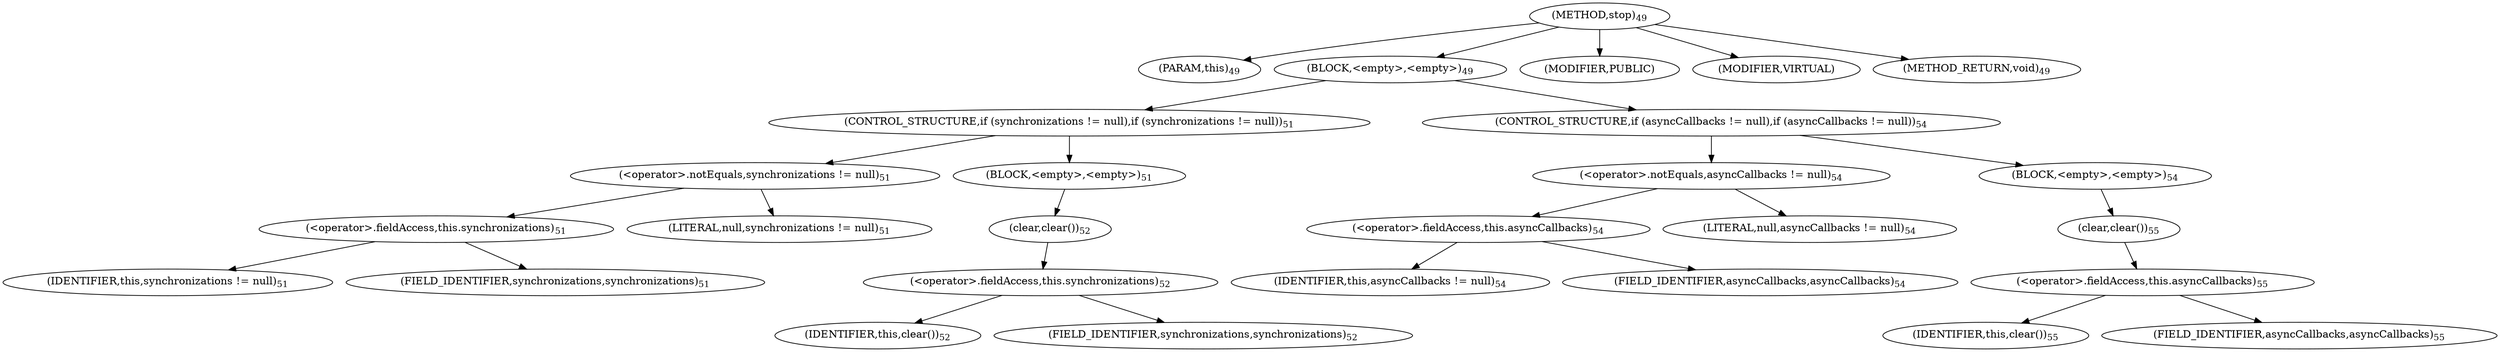digraph "stop" {  
"48" [label = <(METHOD,stop)<SUB>49</SUB>> ]
"49" [label = <(PARAM,this)<SUB>49</SUB>> ]
"50" [label = <(BLOCK,&lt;empty&gt;,&lt;empty&gt;)<SUB>49</SUB>> ]
"51" [label = <(CONTROL_STRUCTURE,if (synchronizations != null),if (synchronizations != null))<SUB>51</SUB>> ]
"52" [label = <(&lt;operator&gt;.notEquals,synchronizations != null)<SUB>51</SUB>> ]
"53" [label = <(&lt;operator&gt;.fieldAccess,this.synchronizations)<SUB>51</SUB>> ]
"54" [label = <(IDENTIFIER,this,synchronizations != null)<SUB>51</SUB>> ]
"55" [label = <(FIELD_IDENTIFIER,synchronizations,synchronizations)<SUB>51</SUB>> ]
"56" [label = <(LITERAL,null,synchronizations != null)<SUB>51</SUB>> ]
"57" [label = <(BLOCK,&lt;empty&gt;,&lt;empty&gt;)<SUB>51</SUB>> ]
"58" [label = <(clear,clear())<SUB>52</SUB>> ]
"59" [label = <(&lt;operator&gt;.fieldAccess,this.synchronizations)<SUB>52</SUB>> ]
"60" [label = <(IDENTIFIER,this,clear())<SUB>52</SUB>> ]
"61" [label = <(FIELD_IDENTIFIER,synchronizations,synchronizations)<SUB>52</SUB>> ]
"62" [label = <(CONTROL_STRUCTURE,if (asyncCallbacks != null),if (asyncCallbacks != null))<SUB>54</SUB>> ]
"63" [label = <(&lt;operator&gt;.notEquals,asyncCallbacks != null)<SUB>54</SUB>> ]
"64" [label = <(&lt;operator&gt;.fieldAccess,this.asyncCallbacks)<SUB>54</SUB>> ]
"65" [label = <(IDENTIFIER,this,asyncCallbacks != null)<SUB>54</SUB>> ]
"66" [label = <(FIELD_IDENTIFIER,asyncCallbacks,asyncCallbacks)<SUB>54</SUB>> ]
"67" [label = <(LITERAL,null,asyncCallbacks != null)<SUB>54</SUB>> ]
"68" [label = <(BLOCK,&lt;empty&gt;,&lt;empty&gt;)<SUB>54</SUB>> ]
"69" [label = <(clear,clear())<SUB>55</SUB>> ]
"70" [label = <(&lt;operator&gt;.fieldAccess,this.asyncCallbacks)<SUB>55</SUB>> ]
"71" [label = <(IDENTIFIER,this,clear())<SUB>55</SUB>> ]
"72" [label = <(FIELD_IDENTIFIER,asyncCallbacks,asyncCallbacks)<SUB>55</SUB>> ]
"73" [label = <(MODIFIER,PUBLIC)> ]
"74" [label = <(MODIFIER,VIRTUAL)> ]
"75" [label = <(METHOD_RETURN,void)<SUB>49</SUB>> ]
  "48" -> "49" 
  "48" -> "50" 
  "48" -> "73" 
  "48" -> "74" 
  "48" -> "75" 
  "50" -> "51" 
  "50" -> "62" 
  "51" -> "52" 
  "51" -> "57" 
  "52" -> "53" 
  "52" -> "56" 
  "53" -> "54" 
  "53" -> "55" 
  "57" -> "58" 
  "58" -> "59" 
  "59" -> "60" 
  "59" -> "61" 
  "62" -> "63" 
  "62" -> "68" 
  "63" -> "64" 
  "63" -> "67" 
  "64" -> "65" 
  "64" -> "66" 
  "68" -> "69" 
  "69" -> "70" 
  "70" -> "71" 
  "70" -> "72" 
}
